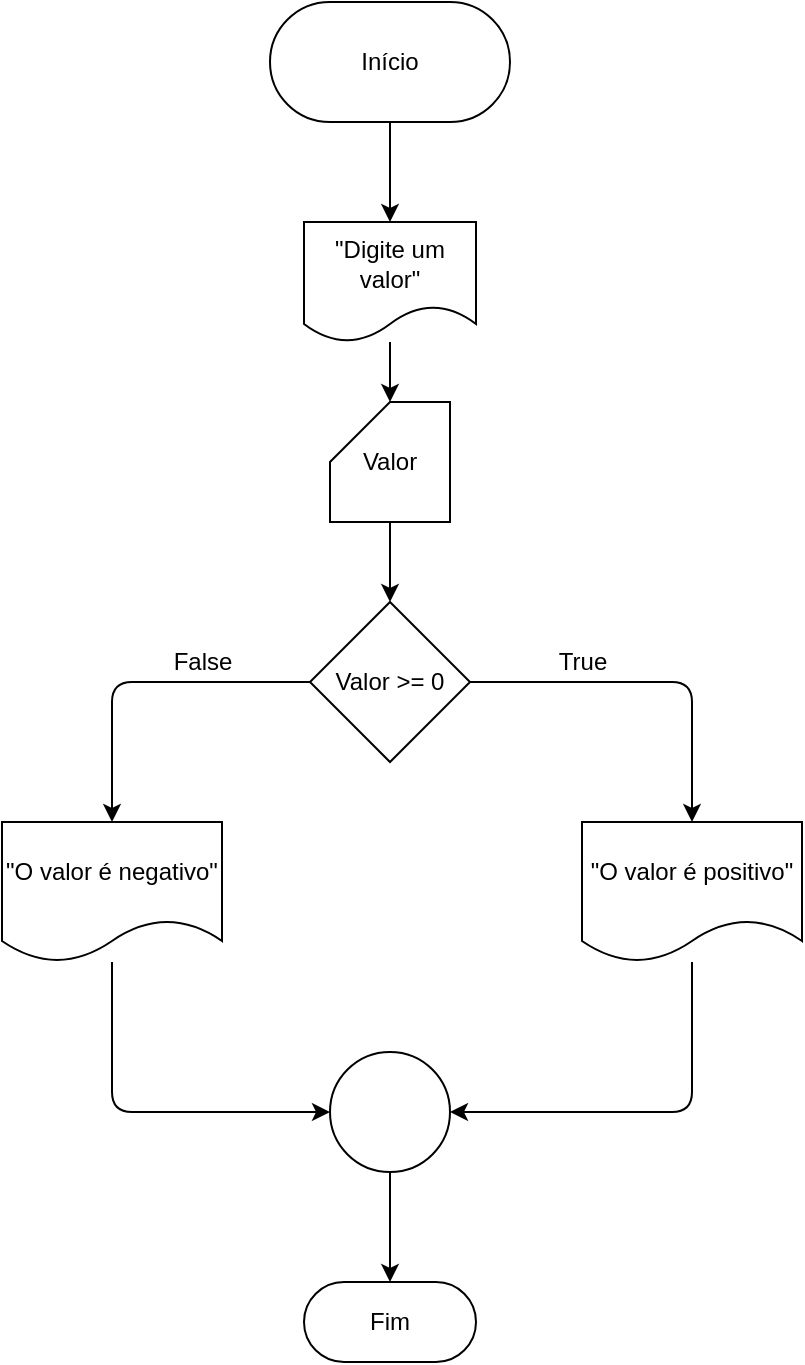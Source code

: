 <mxfile>
    <diagram id="ZgH9T9318_AXgXgjpc03" name="Page-1">
        <mxGraphModel dx="1038" dy="610" grid="1" gridSize="10" guides="1" tooltips="1" connect="1" arrows="1" fold="1" page="1" pageScale="1" pageWidth="827" pageHeight="1169" math="0" shadow="0">
            <root>
                <mxCell id="0"/>
                <mxCell id="1" parent="0"/>
                <mxCell id="4" style="edgeStyle=none;html=1;entryX=0.5;entryY=0;entryDx=0;entryDy=0;" edge="1" parent="1" source="2" target="3">
                    <mxGeometry relative="1" as="geometry"/>
                </mxCell>
                <mxCell id="2" value="Início" style="rounded=1;whiteSpace=wrap;html=1;arcSize=50;" parent="1" vertex="1">
                    <mxGeometry x="354" y="30" width="120" height="60" as="geometry"/>
                </mxCell>
                <mxCell id="6" style="edgeStyle=none;html=1;entryX=0;entryY=0;entryDx=30;entryDy=0;entryPerimeter=0;" edge="1" parent="1" source="3" target="5">
                    <mxGeometry relative="1" as="geometry"/>
                </mxCell>
                <mxCell id="3" value="&quot;Digite um valor&quot;" style="shape=document;whiteSpace=wrap;html=1;boundedLbl=1;" vertex="1" parent="1">
                    <mxGeometry x="371" y="140" width="86" height="60" as="geometry"/>
                </mxCell>
                <mxCell id="8" style="edgeStyle=none;html=1;" edge="1" parent="1" source="5" target="7">
                    <mxGeometry relative="1" as="geometry"/>
                </mxCell>
                <mxCell id="5" value="Valor" style="shape=card;whiteSpace=wrap;html=1;" vertex="1" parent="1">
                    <mxGeometry x="384" y="230" width="60" height="60" as="geometry"/>
                </mxCell>
                <mxCell id="11" style="edgeStyle=none;html=1;entryX=0.5;entryY=0;entryDx=0;entryDy=0;" edge="1" parent="1" source="7" target="9">
                    <mxGeometry relative="1" as="geometry">
                        <Array as="points">
                            <mxPoint x="565" y="370"/>
                        </Array>
                    </mxGeometry>
                </mxCell>
                <mxCell id="12" style="edgeStyle=none;html=1;entryX=0.5;entryY=0;entryDx=0;entryDy=0;" edge="1" parent="1" source="7" target="10">
                    <mxGeometry relative="1" as="geometry">
                        <Array as="points">
                            <mxPoint x="275" y="370"/>
                        </Array>
                    </mxGeometry>
                </mxCell>
                <mxCell id="7" value="Valor &amp;gt;= 0" style="rhombus;whiteSpace=wrap;html=1;" vertex="1" parent="1">
                    <mxGeometry x="374" y="330" width="80" height="80" as="geometry"/>
                </mxCell>
                <mxCell id="16" style="edgeStyle=none;html=1;entryX=1;entryY=0.5;entryDx=0;entryDy=0;" edge="1" parent="1" source="9" target="15">
                    <mxGeometry relative="1" as="geometry">
                        <Array as="points">
                            <mxPoint x="565" y="585"/>
                        </Array>
                    </mxGeometry>
                </mxCell>
                <mxCell id="9" value="&quot;O valor é positivo&quot;" style="shape=document;whiteSpace=wrap;html=1;boundedLbl=1;" vertex="1" parent="1">
                    <mxGeometry x="510" y="440" width="110" height="70" as="geometry"/>
                </mxCell>
                <mxCell id="17" style="edgeStyle=none;html=1;entryX=0;entryY=0.5;entryDx=0;entryDy=0;" edge="1" parent="1" source="10" target="15">
                    <mxGeometry relative="1" as="geometry">
                        <Array as="points">
                            <mxPoint x="275" y="585"/>
                        </Array>
                    </mxGeometry>
                </mxCell>
                <mxCell id="10" value="&quot;O valor é negativo&quot;" style="shape=document;whiteSpace=wrap;html=1;boundedLbl=1;" vertex="1" parent="1">
                    <mxGeometry x="220" y="440" width="110" height="70" as="geometry"/>
                </mxCell>
                <mxCell id="13" value="True" style="text;html=1;align=center;verticalAlign=middle;resizable=0;points=[];autosize=1;strokeColor=none;fillColor=none;" vertex="1" parent="1">
                    <mxGeometry x="490" y="350" width="40" height="20" as="geometry"/>
                </mxCell>
                <mxCell id="14" value="False" style="text;html=1;align=center;verticalAlign=middle;resizable=0;points=[];autosize=1;strokeColor=none;fillColor=none;" vertex="1" parent="1">
                    <mxGeometry x="300" y="350" width="40" height="20" as="geometry"/>
                </mxCell>
                <mxCell id="19" style="edgeStyle=none;html=1;entryX=0.5;entryY=0;entryDx=0;entryDy=0;" edge="1" parent="1" source="15" target="18">
                    <mxGeometry relative="1" as="geometry"/>
                </mxCell>
                <mxCell id="15" value="" style="ellipse;whiteSpace=wrap;html=1;aspect=fixed;" vertex="1" parent="1">
                    <mxGeometry x="384" y="555" width="60" height="60" as="geometry"/>
                </mxCell>
                <mxCell id="18" value="Fim" style="rounded=1;whiteSpace=wrap;html=1;arcSize=50;" vertex="1" parent="1">
                    <mxGeometry x="371" y="670" width="86" height="40" as="geometry"/>
                </mxCell>
            </root>
        </mxGraphModel>
    </diagram>
</mxfile>